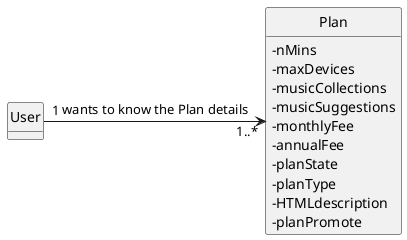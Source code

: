 @startuml
'https://plantuml.com/class-diagram
hide circle
skinparam classAttributeIconSize 0
hide methods


class User{

}

class Plan {
      -nMins
      -maxDevices
      -musicCollections
      -musicSuggestions
      -monthlyFee
      -annualFee
      -planState
      -planType
      -HTMLdescription
      -planPromote
}


User "1" -> "1..*" Plan: wants to know the Plan details


@enduml